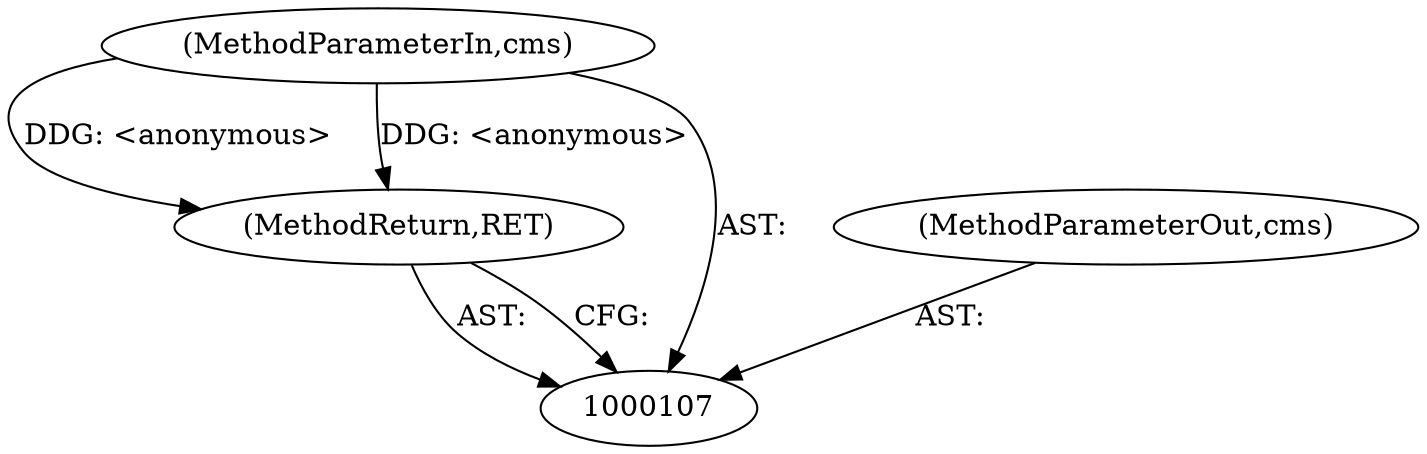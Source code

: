 digraph "0_openssl_cd30f03ac5bf2962f44bd02ae8d88245dff2f12c" {
"1000110" [label="(MethodReturn,RET)"];
"1000108" [label="(MethodParameterIn,cms)"];
"1000275" [label="(MethodParameterOut,cms)"];
"1000110" -> "1000107"  [label="AST: "];
"1000110" -> "1000107"  [label="CFG: "];
"1000108" -> "1000110"  [label="DDG: <anonymous>"];
"1000108" -> "1000107"  [label="AST: "];
"1000108" -> "1000110"  [label="DDG: <anonymous>"];
"1000275" -> "1000107"  [label="AST: "];
}

